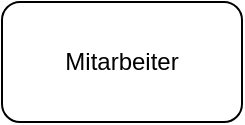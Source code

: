 <mxfile version="14.5.3" type="github"><diagram id="MVpvxTPfEfj-0-jQFBjt" name="Page-1"><mxGraphModel dx="2022" dy="1134" grid="1" gridSize="10" guides="1" tooltips="1" connect="1" arrows="0" fold="1" page="1" pageScale="1" pageWidth="1169" pageHeight="827" math="0" shadow="0"><root><mxCell id="0"/><mxCell id="1" parent="0"/><mxCell id="ZBvkkoxtHzbJgeFtUWgo-1" value="Mitarbeiter" style="rounded=1;whiteSpace=wrap;html=1;" vertex="1" parent="1"><mxGeometry x="70" y="30" width="120" height="60" as="geometry"/></mxCell></root></mxGraphModel></diagram></mxfile>